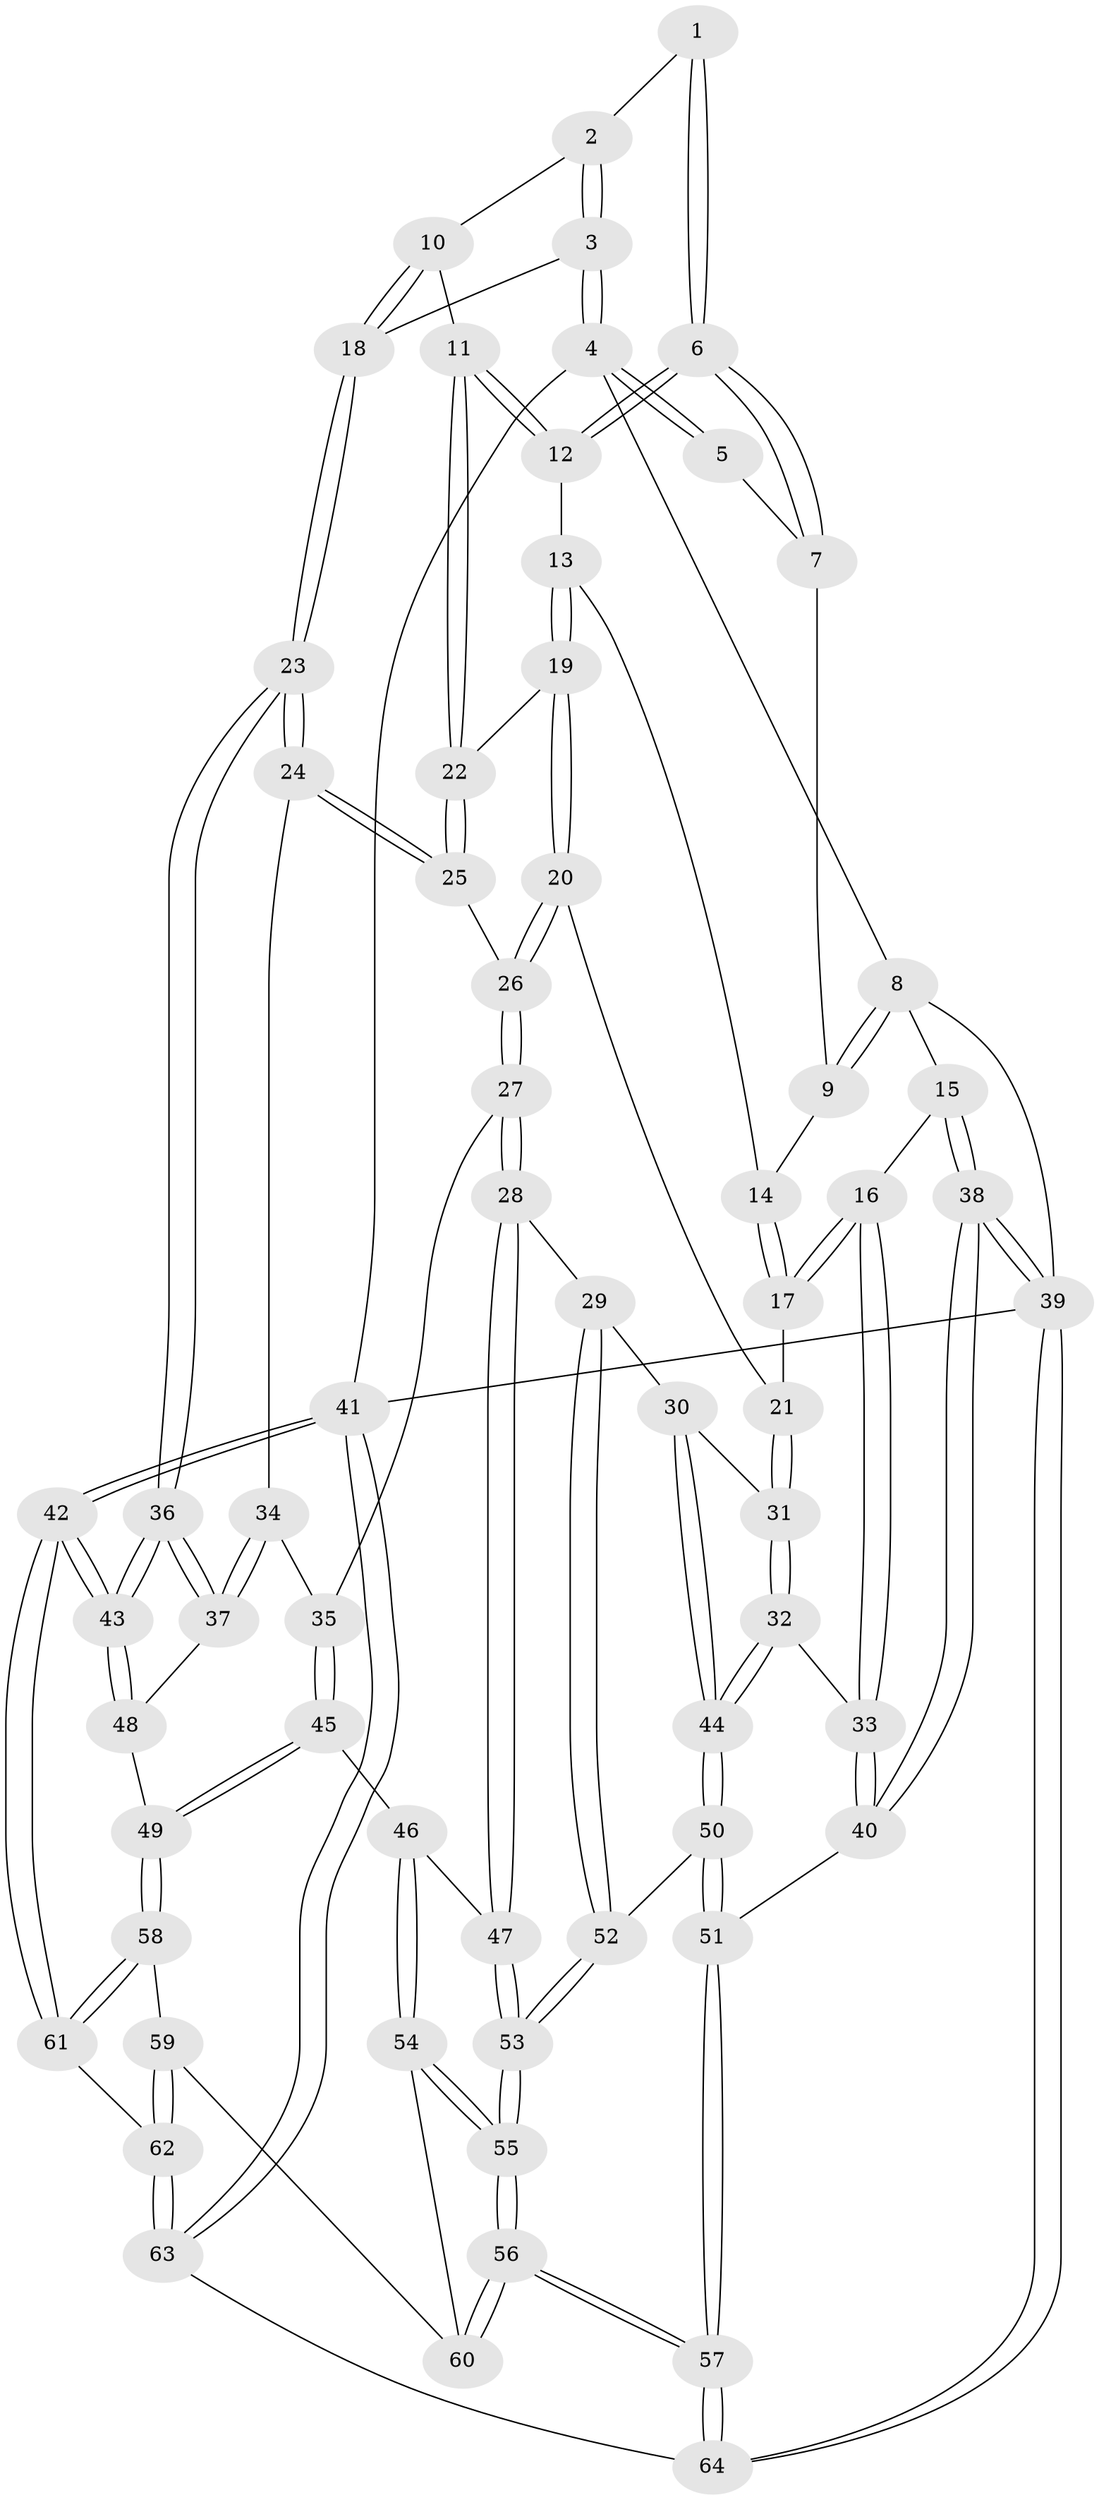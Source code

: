 // Generated by graph-tools (version 1.1) at 2025/12/02/27/25 16:12:00]
// undirected, 64 vertices, 157 edges
graph export_dot {
graph [start="1"]
  node [color=gray90,style=filled];
  1 [pos="+0.8753417184416986+0.015204545178838673"];
  2 [pos="+0.9028419793468186+0.06249141881498933"];
  3 [pos="+1+0"];
  4 [pos="+1+0"];
  5 [pos="+0.7803893137172857+0"];
  6 [pos="+0.7523751796852269+0.07155531819985064"];
  7 [pos="+0.637712062884428+0"];
  8 [pos="+0+0"];
  9 [pos="+0.5213652282899509+0"];
  10 [pos="+0.8587973097068177+0.12798494416532363"];
  11 [pos="+0.7979902227545217+0.16207816089784025"];
  12 [pos="+0.7717869269119452+0.11905543271807295"];
  13 [pos="+0.5286221986175413+0.1439968374351423"];
  14 [pos="+0.5122307603612778+0.059517285474050385"];
  15 [pos="+0+0.08087092801716414"];
  16 [pos="+0.09389133233146983+0.228664453002008"];
  17 [pos="+0.19199600779909293+0.2360736320329725"];
  18 [pos="+1+0.20159136544302986"];
  19 [pos="+0.5292600330511742+0.15682908631397705"];
  20 [pos="+0.5131306385333547+0.26992602307395075"];
  21 [pos="+0.40622206593052435+0.28770463593691376"];
  22 [pos="+0.7941029277493116+0.19214180326035254"];
  23 [pos="+1+0.3363676192526619"];
  24 [pos="+0.8874545380541544+0.35494918869196845"];
  25 [pos="+0.7979955763079212+0.27506676269727526"];
  26 [pos="+0.5854979951626987+0.3428724194374607"];
  27 [pos="+0.5820287448033917+0.41768807697544774"];
  28 [pos="+0.4834992291861128+0.5221872877419967"];
  29 [pos="+0.47811321748738894+0.5208810789811847"];
  30 [pos="+0.42964539240822913+0.49765898407252607"];
  31 [pos="+0.38398424577682355+0.462143055347275"];
  32 [pos="+0.22939902909158874+0.4659607763003029"];
  33 [pos="+0.14018578589964326+0.3443041186530099"];
  34 [pos="+0.8780317003282914+0.37739993666577015"];
  35 [pos="+0.6693343111405227+0.49734459927304725"];
  36 [pos="+1+0.4195892149274843"];
  37 [pos="+0.8490910489993926+0.5600332882064827"];
  38 [pos="+0+0.8146173680600662"];
  39 [pos="+0+1"];
  40 [pos="+0.013059390182120491+0.7469512457697844"];
  41 [pos="+1+1"];
  42 [pos="+1+1"];
  43 [pos="+1+0.6668672220058426"];
  44 [pos="+0.24582545786530327+0.6187376849691519"];
  45 [pos="+0.7383004430266449+0.6565009571386631"];
  46 [pos="+0.5761821346584627+0.662118944100251"];
  47 [pos="+0.5069561485899656+0.630621788737147"];
  48 [pos="+0.8482342769357331+0.5647776063910114"];
  49 [pos="+0.7487464722376204+0.662398802874055"];
  50 [pos="+0.24447538960078408+0.6568656262622803"];
  51 [pos="+0.09942914929609309+0.7406607781368808"];
  52 [pos="+0.25531076572151046+0.6608363219421937"];
  53 [pos="+0.3833828894509881+0.7335167785017538"];
  54 [pos="+0.5553390727825717+0.7813006725151567"];
  55 [pos="+0.3883970624658585+0.7529011771395951"];
  56 [pos="+0.397364765005652+0.969670022869987"];
  57 [pos="+0.381298166544475+1"];
  58 [pos="+0.755743551513714+0.6823220013128026"];
  59 [pos="+0.6409312854664985+0.833598506432814"];
  60 [pos="+0.5663196525089526+0.8127647627168616"];
  61 [pos="+0.8673466116845303+0.7996896349216716"];
  62 [pos="+0.6602000956363563+0.934067805251795"];
  63 [pos="+0.6167803306321724+1"];
  64 [pos="+0.39182881563983146+1"];
  1 -- 2;
  1 -- 6;
  1 -- 6;
  2 -- 3;
  2 -- 3;
  2 -- 10;
  3 -- 4;
  3 -- 4;
  3 -- 18;
  4 -- 5;
  4 -- 5;
  4 -- 8;
  4 -- 41;
  5 -- 7;
  6 -- 7;
  6 -- 7;
  6 -- 12;
  6 -- 12;
  7 -- 9;
  8 -- 9;
  8 -- 9;
  8 -- 15;
  8 -- 39;
  9 -- 14;
  10 -- 11;
  10 -- 18;
  10 -- 18;
  11 -- 12;
  11 -- 12;
  11 -- 22;
  11 -- 22;
  12 -- 13;
  13 -- 14;
  13 -- 19;
  13 -- 19;
  14 -- 17;
  14 -- 17;
  15 -- 16;
  15 -- 38;
  15 -- 38;
  16 -- 17;
  16 -- 17;
  16 -- 33;
  16 -- 33;
  17 -- 21;
  18 -- 23;
  18 -- 23;
  19 -- 20;
  19 -- 20;
  19 -- 22;
  20 -- 21;
  20 -- 26;
  20 -- 26;
  21 -- 31;
  21 -- 31;
  22 -- 25;
  22 -- 25;
  23 -- 24;
  23 -- 24;
  23 -- 36;
  23 -- 36;
  24 -- 25;
  24 -- 25;
  24 -- 34;
  25 -- 26;
  26 -- 27;
  26 -- 27;
  27 -- 28;
  27 -- 28;
  27 -- 35;
  28 -- 29;
  28 -- 47;
  28 -- 47;
  29 -- 30;
  29 -- 52;
  29 -- 52;
  30 -- 31;
  30 -- 44;
  30 -- 44;
  31 -- 32;
  31 -- 32;
  32 -- 33;
  32 -- 44;
  32 -- 44;
  33 -- 40;
  33 -- 40;
  34 -- 35;
  34 -- 37;
  34 -- 37;
  35 -- 45;
  35 -- 45;
  36 -- 37;
  36 -- 37;
  36 -- 43;
  36 -- 43;
  37 -- 48;
  38 -- 39;
  38 -- 39;
  38 -- 40;
  38 -- 40;
  39 -- 64;
  39 -- 64;
  39 -- 41;
  40 -- 51;
  41 -- 42;
  41 -- 42;
  41 -- 63;
  41 -- 63;
  42 -- 43;
  42 -- 43;
  42 -- 61;
  42 -- 61;
  43 -- 48;
  43 -- 48;
  44 -- 50;
  44 -- 50;
  45 -- 46;
  45 -- 49;
  45 -- 49;
  46 -- 47;
  46 -- 54;
  46 -- 54;
  47 -- 53;
  47 -- 53;
  48 -- 49;
  49 -- 58;
  49 -- 58;
  50 -- 51;
  50 -- 51;
  50 -- 52;
  51 -- 57;
  51 -- 57;
  52 -- 53;
  52 -- 53;
  53 -- 55;
  53 -- 55;
  54 -- 55;
  54 -- 55;
  54 -- 60;
  55 -- 56;
  55 -- 56;
  56 -- 57;
  56 -- 57;
  56 -- 60;
  56 -- 60;
  57 -- 64;
  57 -- 64;
  58 -- 59;
  58 -- 61;
  58 -- 61;
  59 -- 60;
  59 -- 62;
  59 -- 62;
  61 -- 62;
  62 -- 63;
  62 -- 63;
  63 -- 64;
}
